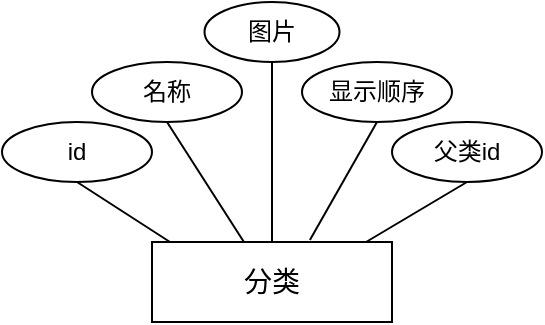 <mxfile version="27.0.6">
  <diagram name="Page-1" id="9OhKOkV_mPs7GRqaQnFj">
    <mxGraphModel dx="1665" dy="800" grid="1" gridSize="15" guides="1" tooltips="1" connect="1" arrows="1" fold="1" page="1" pageScale="1" pageWidth="850" pageHeight="1100" math="0" shadow="0">
      <root>
        <mxCell id="0" />
        <mxCell id="1" parent="0" />
        <mxCell id="GSTNSherqbm7E0yCV95N-1" value="&lt;span style=&quot;font-size: 14px;&quot;&gt;分类&lt;/span&gt;" style="rounded=0;whiteSpace=wrap;html=1;" parent="1" vertex="1">
          <mxGeometry x="360" y="240" width="120" height="40" as="geometry" />
        </mxCell>
        <mxCell id="GSTNSherqbm7E0yCV95N-2" value="id" style="ellipse;whiteSpace=wrap;html=1;" parent="1" vertex="1">
          <mxGeometry x="285" y="180" width="75" height="30" as="geometry" />
        </mxCell>
        <mxCell id="GSTNSherqbm7E0yCV95N-3" value="名称" style="ellipse;whiteSpace=wrap;html=1;" parent="1" vertex="1">
          <mxGeometry x="330" y="150" width="75" height="30" as="geometry" />
        </mxCell>
        <mxCell id="GSTNSherqbm7E0yCV95N-5" value="图片" style="ellipse;whiteSpace=wrap;html=1;" parent="1" vertex="1">
          <mxGeometry x="386.25" y="120" width="67.5" height="30" as="geometry" />
        </mxCell>
        <mxCell id="GSTNSherqbm7E0yCV95N-6" value="显示顺序" style="ellipse;whiteSpace=wrap;html=1;" parent="1" vertex="1">
          <mxGeometry x="435" y="150" width="75" height="30" as="geometry" />
        </mxCell>
        <mxCell id="GSTNSherqbm7E0yCV95N-12" value="" style="endArrow=none;html=1;rounded=0;exitX=0.075;exitY=0;exitDx=0;exitDy=0;exitPerimeter=0;entryX=0.5;entryY=1;entryDx=0;entryDy=0;" parent="1" source="GSTNSherqbm7E0yCV95N-1" target="GSTNSherqbm7E0yCV95N-2" edge="1">
          <mxGeometry width="50" height="50" relative="1" as="geometry">
            <mxPoint x="405" y="215" as="sourcePoint" />
            <mxPoint x="455" y="165" as="targetPoint" />
          </mxGeometry>
        </mxCell>
        <mxCell id="GSTNSherqbm7E0yCV95N-13" value="" style="endArrow=none;html=1;rounded=0;exitX=0.383;exitY=0;exitDx=0;exitDy=0;entryX=0.5;entryY=1;entryDx=0;entryDy=0;exitPerimeter=0;" parent="1" source="GSTNSherqbm7E0yCV95N-1" target="GSTNSherqbm7E0yCV95N-3" edge="1">
          <mxGeometry width="50" height="50" relative="1" as="geometry">
            <mxPoint x="405" y="215" as="sourcePoint" />
            <mxPoint x="315" y="195" as="targetPoint" />
          </mxGeometry>
        </mxCell>
        <mxCell id="GSTNSherqbm7E0yCV95N-15" value="" style="endArrow=none;html=1;rounded=0;entryX=0.5;entryY=1;entryDx=0;entryDy=0;exitX=0.5;exitY=0;exitDx=0;exitDy=0;" parent="1" source="GSTNSherqbm7E0yCV95N-1" target="GSTNSherqbm7E0yCV95N-5" edge="1">
          <mxGeometry width="50" height="50" relative="1" as="geometry">
            <mxPoint x="420" y="225" as="sourcePoint" />
            <mxPoint x="455" y="165" as="targetPoint" />
          </mxGeometry>
        </mxCell>
        <mxCell id="GSTNSherqbm7E0yCV95N-16" value="" style="endArrow=none;html=1;rounded=0;entryX=0.5;entryY=1;entryDx=0;entryDy=0;exitX=0.658;exitY=-0.025;exitDx=0;exitDy=0;exitPerimeter=0;" parent="1" source="GSTNSherqbm7E0yCV95N-1" target="GSTNSherqbm7E0yCV95N-6" edge="1">
          <mxGeometry width="50" height="50" relative="1" as="geometry">
            <mxPoint x="413" y="225" as="sourcePoint" />
            <mxPoint x="455" y="165" as="targetPoint" />
          </mxGeometry>
        </mxCell>
        <mxCell id="gOOllZLePVleClqO8E0X-1" value="父类id" style="ellipse;whiteSpace=wrap;html=1;" parent="1" vertex="1">
          <mxGeometry x="480" y="180" width="75" height="30" as="geometry" />
        </mxCell>
        <mxCell id="kdqK12aHLtf9wxtgI6rD-2" value="" style="endArrow=none;html=1;rounded=0;entryX=0.5;entryY=1;entryDx=0;entryDy=0;exitX=0.892;exitY=0;exitDx=0;exitDy=0;exitPerimeter=0;" edge="1" parent="1" source="GSTNSherqbm7E0yCV95N-1" target="gOOllZLePVleClqO8E0X-1">
          <mxGeometry width="50" height="50" relative="1" as="geometry">
            <mxPoint x="405" y="440" as="sourcePoint" />
            <mxPoint x="455" y="390" as="targetPoint" />
          </mxGeometry>
        </mxCell>
      </root>
    </mxGraphModel>
  </diagram>
</mxfile>
